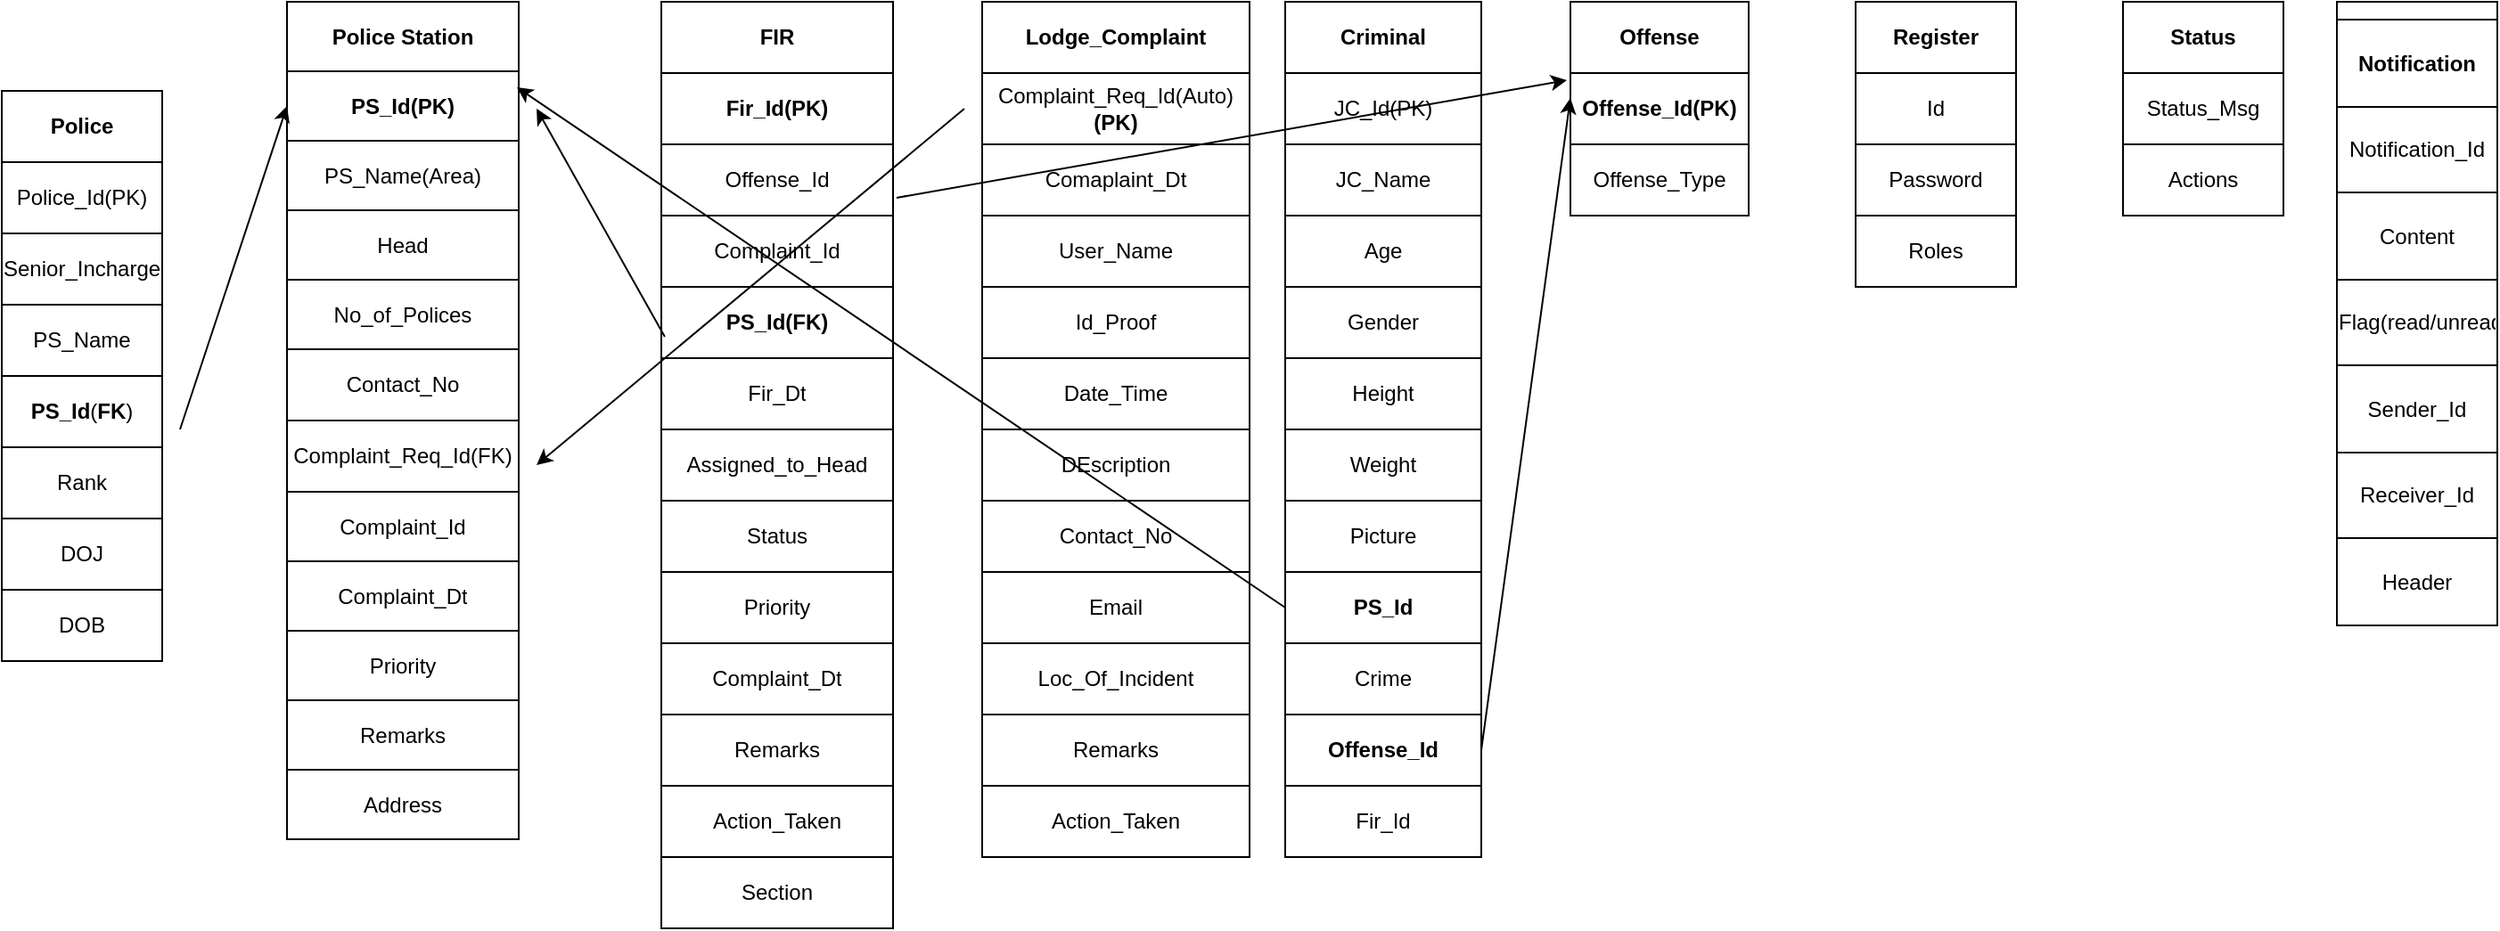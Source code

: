 <mxfile version="14.2.4" type="github">
  <diagram id="yYAmMzDqvFr-NnLVt_um" name="Page-1">
    <mxGraphModel dx="868" dy="1594" grid="1" gridSize="10" guides="1" tooltips="1" connect="1" arrows="1" fold="1" page="1" pageScale="1" pageWidth="827" pageHeight="1169" math="0" shadow="0">
      <root>
        <mxCell id="0" />
        <mxCell id="1" parent="0" />
        <mxCell id="rZHMEYCTppyQLj42YsIR-748" value="" style="shape=table;html=1;whiteSpace=wrap;startSize=0;container=1;collapsible=0;childLayout=tableLayout;" parent="1" vertex="1">
          <mxGeometry x="10" y="-500" width="90" height="320" as="geometry" />
        </mxCell>
        <mxCell id="rZHMEYCTppyQLj42YsIR-752" value="" style="shape=partialRectangle;html=1;whiteSpace=wrap;collapsible=0;dropTarget=0;pointerEvents=0;fillColor=none;top=0;left=0;bottom=0;right=0;points=[[0,0.5],[1,0.5]];portConstraint=eastwest;" parent="rZHMEYCTppyQLj42YsIR-748" vertex="1">
          <mxGeometry width="90" height="40" as="geometry" />
        </mxCell>
        <mxCell id="rZHMEYCTppyQLj42YsIR-753" value="&lt;b&gt;Police&lt;/b&gt;" style="shape=partialRectangle;html=1;whiteSpace=wrap;connectable=0;overflow=hidden;fillColor=none;top=0;left=0;bottom=0;right=0;" parent="rZHMEYCTppyQLj42YsIR-752" vertex="1">
          <mxGeometry width="90" height="40" as="geometry" />
        </mxCell>
        <mxCell id="rZHMEYCTppyQLj42YsIR-755" value="" style="shape=partialRectangle;html=1;whiteSpace=wrap;collapsible=0;dropTarget=0;pointerEvents=0;fillColor=none;top=0;left=0;bottom=0;right=0;points=[[0,0.5],[1,0.5]];portConstraint=eastwest;" parent="rZHMEYCTppyQLj42YsIR-748" vertex="1">
          <mxGeometry y="40" width="90" height="40" as="geometry" />
        </mxCell>
        <mxCell id="rZHMEYCTppyQLj42YsIR-756" value="Police_Id(PK)" style="shape=partialRectangle;html=1;whiteSpace=wrap;connectable=0;overflow=hidden;fillColor=none;top=0;left=0;bottom=0;right=0;" parent="rZHMEYCTppyQLj42YsIR-755" vertex="1">
          <mxGeometry width="90" height="40" as="geometry" />
        </mxCell>
        <mxCell id="rZHMEYCTppyQLj42YsIR-758" value="" style="shape=partialRectangle;html=1;whiteSpace=wrap;collapsible=0;dropTarget=0;pointerEvents=0;fillColor=none;top=0;left=0;bottom=0;right=0;points=[[0,0.5],[1,0.5]];portConstraint=eastwest;" parent="rZHMEYCTppyQLj42YsIR-748" vertex="1">
          <mxGeometry y="80" width="90" height="40" as="geometry" />
        </mxCell>
        <mxCell id="rZHMEYCTppyQLj42YsIR-759" value="Senior_Incharge" style="shape=partialRectangle;html=1;whiteSpace=wrap;connectable=0;overflow=hidden;fillColor=none;top=0;left=0;bottom=0;right=0;" parent="rZHMEYCTppyQLj42YsIR-758" vertex="1">
          <mxGeometry width="90" height="40" as="geometry" />
        </mxCell>
        <mxCell id="rZHMEYCTppyQLj42YsIR-761" value="" style="shape=partialRectangle;html=1;whiteSpace=wrap;collapsible=0;dropTarget=0;pointerEvents=0;fillColor=none;top=0;left=0;bottom=0;right=0;points=[[0,0.5],[1,0.5]];portConstraint=eastwest;" parent="rZHMEYCTppyQLj42YsIR-748" vertex="1">
          <mxGeometry y="120" width="90" height="40" as="geometry" />
        </mxCell>
        <mxCell id="rZHMEYCTppyQLj42YsIR-762" value="PS_Name" style="shape=partialRectangle;html=1;whiteSpace=wrap;connectable=0;overflow=hidden;fillColor=none;top=0;left=0;bottom=0;right=0;" parent="rZHMEYCTppyQLj42YsIR-761" vertex="1">
          <mxGeometry width="90" height="40" as="geometry" />
        </mxCell>
        <mxCell id="rZHMEYCTppyQLj42YsIR-764" value="" style="shape=partialRectangle;html=1;whiteSpace=wrap;collapsible=0;dropTarget=0;pointerEvents=0;fillColor=none;top=0;left=0;bottom=0;right=0;points=[[0,0.5],[1,0.5]];portConstraint=eastwest;" parent="rZHMEYCTppyQLj42YsIR-748" vertex="1">
          <mxGeometry y="160" width="90" height="40" as="geometry" />
        </mxCell>
        <mxCell id="rZHMEYCTppyQLj42YsIR-765" value="&lt;b&gt;PS_Id&lt;/b&gt;(&lt;b&gt;FK&lt;/b&gt;)" style="shape=partialRectangle;html=1;whiteSpace=wrap;connectable=0;overflow=hidden;fillColor=none;top=0;left=0;bottom=0;right=0;" parent="rZHMEYCTppyQLj42YsIR-764" vertex="1">
          <mxGeometry width="90" height="40" as="geometry" />
        </mxCell>
        <mxCell id="rZHMEYCTppyQLj42YsIR-767" value="" style="shape=partialRectangle;html=1;whiteSpace=wrap;collapsible=0;dropTarget=0;pointerEvents=0;fillColor=none;top=0;left=0;bottom=0;right=0;points=[[0,0.5],[1,0.5]];portConstraint=eastwest;" parent="rZHMEYCTppyQLj42YsIR-748" vertex="1">
          <mxGeometry y="200" width="90" height="40" as="geometry" />
        </mxCell>
        <mxCell id="rZHMEYCTppyQLj42YsIR-768" value="Rank" style="shape=partialRectangle;html=1;whiteSpace=wrap;connectable=0;overflow=hidden;fillColor=none;top=0;left=0;bottom=0;right=0;" parent="rZHMEYCTppyQLj42YsIR-767" vertex="1">
          <mxGeometry width="90" height="40" as="geometry" />
        </mxCell>
        <mxCell id="rZHMEYCTppyQLj42YsIR-749" value="" style="shape=partialRectangle;html=1;whiteSpace=wrap;collapsible=0;dropTarget=0;pointerEvents=0;fillColor=none;top=0;left=0;bottom=0;right=0;points=[[0,0.5],[1,0.5]];portConstraint=eastwest;" parent="rZHMEYCTppyQLj42YsIR-748" vertex="1">
          <mxGeometry y="240" width="90" height="40" as="geometry" />
        </mxCell>
        <mxCell id="rZHMEYCTppyQLj42YsIR-750" value="DOJ" style="shape=partialRectangle;html=1;whiteSpace=wrap;connectable=0;overflow=hidden;fillColor=none;top=0;left=0;bottom=0;right=0;" parent="rZHMEYCTppyQLj42YsIR-749" vertex="1">
          <mxGeometry width="90" height="40" as="geometry" />
        </mxCell>
        <mxCell id="rZHMEYCTppyQLj42YsIR-773" style="shape=partialRectangle;html=1;whiteSpace=wrap;collapsible=0;dropTarget=0;pointerEvents=0;fillColor=none;top=0;left=0;bottom=0;right=0;points=[[0,0.5],[1,0.5]];portConstraint=eastwest;" parent="rZHMEYCTppyQLj42YsIR-748" vertex="1">
          <mxGeometry y="280" width="90" height="40" as="geometry" />
        </mxCell>
        <mxCell id="rZHMEYCTppyQLj42YsIR-774" value="DOB" style="shape=partialRectangle;html=1;whiteSpace=wrap;connectable=0;overflow=hidden;fillColor=none;top=0;left=0;bottom=0;right=0;" parent="rZHMEYCTppyQLj42YsIR-773" vertex="1">
          <mxGeometry width="90" height="40" as="geometry" />
        </mxCell>
        <mxCell id="rZHMEYCTppyQLj42YsIR-776" value="" style="shape=table;html=1;whiteSpace=wrap;startSize=0;container=1;collapsible=0;childLayout=tableLayout;" parent="1" vertex="1">
          <mxGeometry x="170" y="-550" width="130" height="470" as="geometry" />
        </mxCell>
        <mxCell id="rZHMEYCTppyQLj42YsIR-777" value="" style="shape=partialRectangle;html=1;whiteSpace=wrap;collapsible=0;dropTarget=0;pointerEvents=0;fillColor=none;top=0;left=0;bottom=0;right=0;points=[[0,0.5],[1,0.5]];portConstraint=eastwest;" parent="rZHMEYCTppyQLj42YsIR-776" vertex="1">
          <mxGeometry width="130" height="39" as="geometry" />
        </mxCell>
        <mxCell id="rZHMEYCTppyQLj42YsIR-778" value="&lt;b&gt;Police Station&lt;/b&gt;" style="shape=partialRectangle;html=1;whiteSpace=wrap;connectable=0;overflow=hidden;fillColor=none;top=0;left=0;bottom=0;right=0;" parent="rZHMEYCTppyQLj42YsIR-777" vertex="1">
          <mxGeometry width="130" height="39" as="geometry" />
        </mxCell>
        <mxCell id="rZHMEYCTppyQLj42YsIR-779" value="" style="shape=partialRectangle;html=1;whiteSpace=wrap;collapsible=0;dropTarget=0;pointerEvents=0;fillColor=none;top=0;left=0;bottom=0;right=0;points=[[0,0.5],[1,0.5]];portConstraint=eastwest;" parent="rZHMEYCTppyQLj42YsIR-776" vertex="1">
          <mxGeometry y="39" width="130" height="39" as="geometry" />
        </mxCell>
        <mxCell id="rZHMEYCTppyQLj42YsIR-780" value="&lt;b&gt;PS_Id(PK)&lt;/b&gt;" style="shape=partialRectangle;html=1;whiteSpace=wrap;connectable=0;overflow=hidden;fillColor=none;top=0;left=0;bottom=0;right=0;" parent="rZHMEYCTppyQLj42YsIR-779" vertex="1">
          <mxGeometry width="130" height="39" as="geometry" />
        </mxCell>
        <mxCell id="rZHMEYCTppyQLj42YsIR-781" value="" style="shape=partialRectangle;html=1;whiteSpace=wrap;collapsible=0;dropTarget=0;pointerEvents=0;fillColor=none;top=0;left=0;bottom=0;right=0;points=[[0,0.5],[1,0.5]];portConstraint=eastwest;" parent="rZHMEYCTppyQLj42YsIR-776" vertex="1">
          <mxGeometry y="78" width="130" height="39" as="geometry" />
        </mxCell>
        <mxCell id="rZHMEYCTppyQLj42YsIR-782" value="PS_Name(Area)" style="shape=partialRectangle;html=1;whiteSpace=wrap;connectable=0;overflow=hidden;fillColor=none;top=0;left=0;bottom=0;right=0;" parent="rZHMEYCTppyQLj42YsIR-781" vertex="1">
          <mxGeometry width="130" height="39" as="geometry" />
        </mxCell>
        <mxCell id="rZHMEYCTppyQLj42YsIR-783" value="" style="shape=partialRectangle;html=1;whiteSpace=wrap;collapsible=0;dropTarget=0;pointerEvents=0;fillColor=none;top=0;left=0;bottom=0;right=0;points=[[0,0.5],[1,0.5]];portConstraint=eastwest;" parent="rZHMEYCTppyQLj42YsIR-776" vertex="1">
          <mxGeometry y="117" width="130" height="39" as="geometry" />
        </mxCell>
        <mxCell id="rZHMEYCTppyQLj42YsIR-784" value="Head" style="shape=partialRectangle;html=1;whiteSpace=wrap;connectable=0;overflow=hidden;fillColor=none;top=0;left=0;bottom=0;right=0;" parent="rZHMEYCTppyQLj42YsIR-783" vertex="1">
          <mxGeometry width="130" height="39" as="geometry" />
        </mxCell>
        <mxCell id="rZHMEYCTppyQLj42YsIR-785" value="" style="shape=partialRectangle;html=1;whiteSpace=wrap;collapsible=0;dropTarget=0;pointerEvents=0;fillColor=none;top=0;left=0;bottom=0;right=0;points=[[0,0.5],[1,0.5]];portConstraint=eastwest;" parent="rZHMEYCTppyQLj42YsIR-776" vertex="1">
          <mxGeometry y="156" width="130" height="39" as="geometry" />
        </mxCell>
        <mxCell id="rZHMEYCTppyQLj42YsIR-786" value="No_of_Polices" style="shape=partialRectangle;html=1;whiteSpace=wrap;connectable=0;overflow=hidden;fillColor=none;top=0;left=0;bottom=0;right=0;" parent="rZHMEYCTppyQLj42YsIR-785" vertex="1">
          <mxGeometry width="130" height="39" as="geometry" />
        </mxCell>
        <mxCell id="rZHMEYCTppyQLj42YsIR-787" value="" style="shape=partialRectangle;html=1;whiteSpace=wrap;collapsible=0;dropTarget=0;pointerEvents=0;fillColor=none;top=0;left=0;bottom=0;right=0;points=[[0,0.5],[1,0.5]];portConstraint=eastwest;" parent="rZHMEYCTppyQLj42YsIR-776" vertex="1">
          <mxGeometry y="195" width="130" height="40" as="geometry" />
        </mxCell>
        <mxCell id="rZHMEYCTppyQLj42YsIR-788" value="Contact_No" style="shape=partialRectangle;html=1;whiteSpace=wrap;connectable=0;overflow=hidden;fillColor=none;top=0;left=0;bottom=0;right=0;" parent="rZHMEYCTppyQLj42YsIR-787" vertex="1">
          <mxGeometry width="130" height="40" as="geometry" />
        </mxCell>
        <mxCell id="mhY5BfPLMWmCeiTtcJ5R-53" style="shape=partialRectangle;html=1;whiteSpace=wrap;collapsible=0;dropTarget=0;pointerEvents=0;fillColor=none;top=0;left=0;bottom=0;right=0;points=[[0,0.5],[1,0.5]];portConstraint=eastwest;" vertex="1" parent="rZHMEYCTppyQLj42YsIR-776">
          <mxGeometry y="235" width="130" height="40" as="geometry" />
        </mxCell>
        <mxCell id="mhY5BfPLMWmCeiTtcJ5R-54" value="Complaint_Req_Id(FK)" style="shape=partialRectangle;html=1;whiteSpace=wrap;connectable=0;overflow=hidden;fillColor=none;top=0;left=0;bottom=0;right=0;" vertex="1" parent="mhY5BfPLMWmCeiTtcJ5R-53">
          <mxGeometry width="130" height="40" as="geometry" />
        </mxCell>
        <mxCell id="rZHMEYCTppyQLj42YsIR-789" value="" style="shape=partialRectangle;html=1;whiteSpace=wrap;collapsible=0;dropTarget=0;pointerEvents=0;fillColor=none;top=0;left=0;bottom=0;right=0;points=[[0,0.5],[1,0.5]];portConstraint=eastwest;" parent="rZHMEYCTppyQLj42YsIR-776" vertex="1">
          <mxGeometry y="275" width="130" height="39" as="geometry" />
        </mxCell>
        <mxCell id="rZHMEYCTppyQLj42YsIR-790" value="Complaint_Id" style="shape=partialRectangle;html=1;whiteSpace=wrap;connectable=0;overflow=hidden;fillColor=none;top=0;left=0;bottom=0;right=0;" parent="rZHMEYCTppyQLj42YsIR-789" vertex="1">
          <mxGeometry width="130" height="39" as="geometry" />
        </mxCell>
        <mxCell id="rZHMEYCTppyQLj42YsIR-791" value="" style="shape=partialRectangle;html=1;whiteSpace=wrap;collapsible=0;dropTarget=0;pointerEvents=0;fillColor=none;top=0;left=0;bottom=0;right=0;points=[[0,0.5],[1,0.5]];portConstraint=eastwest;" parent="rZHMEYCTppyQLj42YsIR-776" vertex="1">
          <mxGeometry y="314" width="130" height="39" as="geometry" />
        </mxCell>
        <mxCell id="rZHMEYCTppyQLj42YsIR-792" value="Complaint_Dt" style="shape=partialRectangle;html=1;whiteSpace=wrap;connectable=0;overflow=hidden;fillColor=none;top=0;left=0;bottom=0;right=0;" parent="rZHMEYCTppyQLj42YsIR-791" vertex="1">
          <mxGeometry width="130" height="39" as="geometry" />
        </mxCell>
        <mxCell id="rZHMEYCTppyQLj42YsIR-793" value="" style="shape=partialRectangle;html=1;whiteSpace=wrap;collapsible=0;dropTarget=0;pointerEvents=0;fillColor=none;top=0;left=0;bottom=0;right=0;points=[[0,0.5],[1,0.5]];portConstraint=eastwest;" parent="rZHMEYCTppyQLj42YsIR-776" vertex="1">
          <mxGeometry y="353" width="130" height="39" as="geometry" />
        </mxCell>
        <mxCell id="rZHMEYCTppyQLj42YsIR-794" value="Priority" style="shape=partialRectangle;html=1;whiteSpace=wrap;connectable=0;overflow=hidden;fillColor=none;top=0;left=0;bottom=0;right=0;" parent="rZHMEYCTppyQLj42YsIR-793" vertex="1">
          <mxGeometry width="130" height="39" as="geometry" />
        </mxCell>
        <mxCell id="rZHMEYCTppyQLj42YsIR-795" value="" style="shape=partialRectangle;html=1;whiteSpace=wrap;collapsible=0;dropTarget=0;pointerEvents=0;fillColor=none;top=0;left=0;bottom=0;right=0;points=[[0,0.5],[1,0.5]];portConstraint=eastwest;" parent="rZHMEYCTppyQLj42YsIR-776" vertex="1">
          <mxGeometry y="392" width="130" height="39" as="geometry" />
        </mxCell>
        <mxCell id="rZHMEYCTppyQLj42YsIR-796" value="Remarks" style="shape=partialRectangle;html=1;whiteSpace=wrap;connectable=0;overflow=hidden;fillColor=none;top=0;left=0;bottom=0;right=0;" parent="rZHMEYCTppyQLj42YsIR-795" vertex="1">
          <mxGeometry width="130" height="39" as="geometry" />
        </mxCell>
        <mxCell id="rZHMEYCTppyQLj42YsIR-797" value="" style="shape=partialRectangle;html=1;whiteSpace=wrap;collapsible=0;dropTarget=0;pointerEvents=0;fillColor=none;top=0;left=0;bottom=0;right=0;points=[[0,0.5],[1,0.5]];portConstraint=eastwest;" parent="rZHMEYCTppyQLj42YsIR-776" vertex="1">
          <mxGeometry y="431" width="130" height="39" as="geometry" />
        </mxCell>
        <mxCell id="rZHMEYCTppyQLj42YsIR-798" value="Address" style="shape=partialRectangle;html=1;whiteSpace=wrap;connectable=0;overflow=hidden;fillColor=none;top=0;left=0;bottom=0;right=0;" parent="rZHMEYCTppyQLj42YsIR-797" vertex="1">
          <mxGeometry width="130" height="39" as="geometry" />
        </mxCell>
        <mxCell id="rZHMEYCTppyQLj42YsIR-799" value="" style="shape=table;html=1;whiteSpace=wrap;startSize=0;container=1;collapsible=0;childLayout=tableLayout;" parent="1" vertex="1">
          <mxGeometry x="380" y="-550" width="130" height="520" as="geometry" />
        </mxCell>
        <mxCell id="rZHMEYCTppyQLj42YsIR-800" value="" style="shape=partialRectangle;html=1;whiteSpace=wrap;collapsible=0;dropTarget=0;pointerEvents=0;fillColor=none;top=0;left=0;bottom=0;right=0;points=[[0,0.5],[1,0.5]];portConstraint=eastwest;" parent="rZHMEYCTppyQLj42YsIR-799" vertex="1">
          <mxGeometry width="130" height="40" as="geometry" />
        </mxCell>
        <mxCell id="rZHMEYCTppyQLj42YsIR-801" value="&lt;b&gt;FIR&lt;/b&gt;" style="shape=partialRectangle;html=1;whiteSpace=wrap;connectable=0;overflow=hidden;fillColor=none;top=0;left=0;bottom=0;right=0;" parent="rZHMEYCTppyQLj42YsIR-800" vertex="1">
          <mxGeometry width="130" height="40" as="geometry" />
        </mxCell>
        <mxCell id="rZHMEYCTppyQLj42YsIR-802" value="" style="shape=partialRectangle;html=1;whiteSpace=wrap;collapsible=0;dropTarget=0;pointerEvents=0;fillColor=none;top=0;left=0;bottom=0;right=0;points=[[0,0.5],[1,0.5]];portConstraint=eastwest;" parent="rZHMEYCTppyQLj42YsIR-799" vertex="1">
          <mxGeometry y="40" width="130" height="40" as="geometry" />
        </mxCell>
        <mxCell id="rZHMEYCTppyQLj42YsIR-803" value="&lt;b&gt;Fir_Id(PK)&lt;/b&gt;" style="shape=partialRectangle;html=1;whiteSpace=wrap;connectable=0;overflow=hidden;fillColor=none;top=0;left=0;bottom=0;right=0;" parent="rZHMEYCTppyQLj42YsIR-802" vertex="1">
          <mxGeometry width="130" height="40" as="geometry" />
        </mxCell>
        <mxCell id="rZHMEYCTppyQLj42YsIR-804" value="" style="shape=partialRectangle;html=1;whiteSpace=wrap;collapsible=0;dropTarget=0;pointerEvents=0;fillColor=none;top=0;left=0;bottom=0;right=0;points=[[0,0.5],[1,0.5]];portConstraint=eastwest;" parent="rZHMEYCTppyQLj42YsIR-799" vertex="1">
          <mxGeometry y="80" width="130" height="40" as="geometry" />
        </mxCell>
        <mxCell id="rZHMEYCTppyQLj42YsIR-805" value="Offense_Id" style="shape=partialRectangle;html=1;whiteSpace=wrap;connectable=0;overflow=hidden;fillColor=none;top=0;left=0;bottom=0;right=0;" parent="rZHMEYCTppyQLj42YsIR-804" vertex="1">
          <mxGeometry width="130" height="40" as="geometry" />
        </mxCell>
        <mxCell id="rZHMEYCTppyQLj42YsIR-806" value="" style="shape=partialRectangle;html=1;whiteSpace=wrap;collapsible=0;dropTarget=0;pointerEvents=0;fillColor=none;top=0;left=0;bottom=0;right=0;points=[[0,0.5],[1,0.5]];portConstraint=eastwest;" parent="rZHMEYCTppyQLj42YsIR-799" vertex="1">
          <mxGeometry y="120" width="130" height="40" as="geometry" />
        </mxCell>
        <mxCell id="rZHMEYCTppyQLj42YsIR-807" value="Complaint_Id" style="shape=partialRectangle;html=1;whiteSpace=wrap;connectable=0;overflow=hidden;fillColor=none;top=0;left=0;bottom=0;right=0;" parent="rZHMEYCTppyQLj42YsIR-806" vertex="1">
          <mxGeometry width="130" height="40" as="geometry" />
        </mxCell>
        <mxCell id="rZHMEYCTppyQLj42YsIR-808" value="" style="shape=partialRectangle;html=1;whiteSpace=wrap;collapsible=0;dropTarget=0;pointerEvents=0;fillColor=none;top=0;left=0;bottom=0;right=0;points=[[0,0.5],[1,0.5]];portConstraint=eastwest;" parent="rZHMEYCTppyQLj42YsIR-799" vertex="1">
          <mxGeometry y="160" width="130" height="40" as="geometry" />
        </mxCell>
        <mxCell id="rZHMEYCTppyQLj42YsIR-809" value="&lt;b&gt;PS_Id(FK)&lt;/b&gt;" style="shape=partialRectangle;html=1;whiteSpace=wrap;connectable=0;overflow=hidden;fillColor=none;top=0;left=0;bottom=0;right=0;" parent="rZHMEYCTppyQLj42YsIR-808" vertex="1">
          <mxGeometry width="130" height="40" as="geometry" />
        </mxCell>
        <mxCell id="rZHMEYCTppyQLj42YsIR-810" value="" style="shape=partialRectangle;html=1;whiteSpace=wrap;collapsible=0;dropTarget=0;pointerEvents=0;fillColor=none;top=0;left=0;bottom=0;right=0;points=[[0,0.5],[1,0.5]];portConstraint=eastwest;" parent="rZHMEYCTppyQLj42YsIR-799" vertex="1">
          <mxGeometry y="200" width="130" height="40" as="geometry" />
        </mxCell>
        <mxCell id="rZHMEYCTppyQLj42YsIR-811" value="Fir_Dt" style="shape=partialRectangle;html=1;whiteSpace=wrap;connectable=0;overflow=hidden;fillColor=none;top=0;left=0;bottom=0;right=0;" parent="rZHMEYCTppyQLj42YsIR-810" vertex="1">
          <mxGeometry width="130" height="40" as="geometry" />
        </mxCell>
        <mxCell id="rZHMEYCTppyQLj42YsIR-812" value="" style="shape=partialRectangle;html=1;whiteSpace=wrap;collapsible=0;dropTarget=0;pointerEvents=0;fillColor=none;top=0;left=0;bottom=0;right=0;points=[[0,0.5],[1,0.5]];portConstraint=eastwest;" parent="rZHMEYCTppyQLj42YsIR-799" vertex="1">
          <mxGeometry y="240" width="130" height="40" as="geometry" />
        </mxCell>
        <mxCell id="rZHMEYCTppyQLj42YsIR-813" value="Assigned_to_Head" style="shape=partialRectangle;html=1;whiteSpace=wrap;connectable=0;overflow=hidden;fillColor=none;top=0;left=0;bottom=0;right=0;" parent="rZHMEYCTppyQLj42YsIR-812" vertex="1">
          <mxGeometry width="130" height="40" as="geometry" />
        </mxCell>
        <mxCell id="rZHMEYCTppyQLj42YsIR-814" value="" style="shape=partialRectangle;html=1;whiteSpace=wrap;collapsible=0;dropTarget=0;pointerEvents=0;fillColor=none;top=0;left=0;bottom=0;right=0;points=[[0,0.5],[1,0.5]];portConstraint=eastwest;" parent="rZHMEYCTppyQLj42YsIR-799" vertex="1">
          <mxGeometry y="280" width="130" height="40" as="geometry" />
        </mxCell>
        <mxCell id="rZHMEYCTppyQLj42YsIR-815" value="Status" style="shape=partialRectangle;html=1;whiteSpace=wrap;connectable=0;overflow=hidden;fillColor=none;top=0;left=0;bottom=0;right=0;" parent="rZHMEYCTppyQLj42YsIR-814" vertex="1">
          <mxGeometry width="130" height="40" as="geometry" />
        </mxCell>
        <mxCell id="rZHMEYCTppyQLj42YsIR-816" value="" style="shape=partialRectangle;html=1;whiteSpace=wrap;collapsible=0;dropTarget=0;pointerEvents=0;fillColor=none;top=0;left=0;bottom=0;right=0;points=[[0,0.5],[1,0.5]];portConstraint=eastwest;" parent="rZHMEYCTppyQLj42YsIR-799" vertex="1">
          <mxGeometry y="320" width="130" height="40" as="geometry" />
        </mxCell>
        <mxCell id="rZHMEYCTppyQLj42YsIR-817" value="Priority" style="shape=partialRectangle;html=1;whiteSpace=wrap;connectable=0;overflow=hidden;fillColor=none;top=0;left=0;bottom=0;right=0;" parent="rZHMEYCTppyQLj42YsIR-816" vertex="1">
          <mxGeometry width="130" height="40" as="geometry" />
        </mxCell>
        <mxCell id="rZHMEYCTppyQLj42YsIR-818" value="" style="shape=partialRectangle;html=1;whiteSpace=wrap;collapsible=0;dropTarget=0;pointerEvents=0;fillColor=none;top=0;left=0;bottom=0;right=0;points=[[0,0.5],[1,0.5]];portConstraint=eastwest;" parent="rZHMEYCTppyQLj42YsIR-799" vertex="1">
          <mxGeometry y="360" width="130" height="40" as="geometry" />
        </mxCell>
        <mxCell id="rZHMEYCTppyQLj42YsIR-819" value="Complaint_Dt" style="shape=partialRectangle;html=1;whiteSpace=wrap;connectable=0;overflow=hidden;fillColor=none;top=0;left=0;bottom=0;right=0;" parent="rZHMEYCTppyQLj42YsIR-818" vertex="1">
          <mxGeometry width="130" height="40" as="geometry" />
        </mxCell>
        <mxCell id="rZHMEYCTppyQLj42YsIR-820" value="" style="shape=partialRectangle;html=1;whiteSpace=wrap;collapsible=0;dropTarget=0;pointerEvents=0;fillColor=none;top=0;left=0;bottom=0;right=0;points=[[0,0.5],[1,0.5]];portConstraint=eastwest;" parent="rZHMEYCTppyQLj42YsIR-799" vertex="1">
          <mxGeometry y="400" width="130" height="40" as="geometry" />
        </mxCell>
        <mxCell id="rZHMEYCTppyQLj42YsIR-821" value="Remarks" style="shape=partialRectangle;html=1;whiteSpace=wrap;connectable=0;overflow=hidden;fillColor=none;top=0;left=0;bottom=0;right=0;" parent="rZHMEYCTppyQLj42YsIR-820" vertex="1">
          <mxGeometry width="130" height="40" as="geometry" />
        </mxCell>
        <mxCell id="rZHMEYCTppyQLj42YsIR-822" value="" style="shape=partialRectangle;html=1;whiteSpace=wrap;collapsible=0;dropTarget=0;pointerEvents=0;fillColor=none;top=0;left=0;bottom=0;right=0;points=[[0,0.5],[1,0.5]];portConstraint=eastwest;" parent="rZHMEYCTppyQLj42YsIR-799" vertex="1">
          <mxGeometry y="440" width="130" height="40" as="geometry" />
        </mxCell>
        <mxCell id="rZHMEYCTppyQLj42YsIR-823" value="Action_Taken" style="shape=partialRectangle;html=1;whiteSpace=wrap;connectable=0;overflow=hidden;fillColor=none;top=0;left=0;bottom=0;right=0;" parent="rZHMEYCTppyQLj42YsIR-822" vertex="1">
          <mxGeometry width="130" height="40" as="geometry" />
        </mxCell>
        <mxCell id="rZHMEYCTppyQLj42YsIR-824" value="" style="shape=partialRectangle;html=1;whiteSpace=wrap;collapsible=0;dropTarget=0;pointerEvents=0;fillColor=none;top=0;left=0;bottom=0;right=0;points=[[0,0.5],[1,0.5]];portConstraint=eastwest;" parent="rZHMEYCTppyQLj42YsIR-799" vertex="1">
          <mxGeometry y="480" width="130" height="40" as="geometry" />
        </mxCell>
        <mxCell id="rZHMEYCTppyQLj42YsIR-825" value="Section" style="shape=partialRectangle;html=1;whiteSpace=wrap;connectable=0;overflow=hidden;fillColor=none;top=0;left=0;bottom=0;right=0;" parent="rZHMEYCTppyQLj42YsIR-824" vertex="1">
          <mxGeometry width="130" height="40" as="geometry" />
        </mxCell>
        <mxCell id="rZHMEYCTppyQLj42YsIR-826" value="" style="shape=table;html=1;whiteSpace=wrap;startSize=0;container=1;collapsible=0;childLayout=tableLayout;" parent="1" vertex="1">
          <mxGeometry x="560" y="-550" width="150" height="480" as="geometry" />
        </mxCell>
        <mxCell id="rZHMEYCTppyQLj42YsIR-827" value="" style="shape=partialRectangle;html=1;whiteSpace=wrap;collapsible=0;dropTarget=0;pointerEvents=0;fillColor=none;top=0;left=0;bottom=0;right=0;points=[[0,0.5],[1,0.5]];portConstraint=eastwest;" parent="rZHMEYCTppyQLj42YsIR-826" vertex="1">
          <mxGeometry width="150" height="40" as="geometry" />
        </mxCell>
        <mxCell id="rZHMEYCTppyQLj42YsIR-828" value="&lt;b&gt;Lodge_Complaint&lt;/b&gt;" style="shape=partialRectangle;html=1;whiteSpace=wrap;connectable=0;overflow=hidden;fillColor=none;top=0;left=0;bottom=0;right=0;" parent="rZHMEYCTppyQLj42YsIR-827" vertex="1">
          <mxGeometry width="150" height="40" as="geometry" />
        </mxCell>
        <mxCell id="mhY5BfPLMWmCeiTtcJ5R-49" style="shape=partialRectangle;html=1;whiteSpace=wrap;collapsible=0;dropTarget=0;pointerEvents=0;fillColor=none;top=0;left=0;bottom=0;right=0;points=[[0,0.5],[1,0.5]];portConstraint=eastwest;" vertex="1" parent="rZHMEYCTppyQLj42YsIR-826">
          <mxGeometry y="40" width="150" height="40" as="geometry" />
        </mxCell>
        <mxCell id="mhY5BfPLMWmCeiTtcJ5R-50" value="Complaint_Req_Id(Auto)&lt;b&gt;(PK)&lt;/b&gt;" style="shape=partialRectangle;html=1;whiteSpace=wrap;connectable=0;overflow=hidden;fillColor=none;top=0;left=0;bottom=0;right=0;" vertex="1" parent="mhY5BfPLMWmCeiTtcJ5R-49">
          <mxGeometry width="150" height="40" as="geometry" />
        </mxCell>
        <mxCell id="mhY5BfPLMWmCeiTtcJ5R-51" style="shape=partialRectangle;html=1;whiteSpace=wrap;collapsible=0;dropTarget=0;pointerEvents=0;fillColor=none;top=0;left=0;bottom=0;right=0;points=[[0,0.5],[1,0.5]];portConstraint=eastwest;" vertex="1" parent="rZHMEYCTppyQLj42YsIR-826">
          <mxGeometry y="80" width="150" height="40" as="geometry" />
        </mxCell>
        <mxCell id="mhY5BfPLMWmCeiTtcJ5R-52" value="Comaplaint_Dt" style="shape=partialRectangle;html=1;whiteSpace=wrap;connectable=0;overflow=hidden;fillColor=none;top=0;left=0;bottom=0;right=0;" vertex="1" parent="mhY5BfPLMWmCeiTtcJ5R-51">
          <mxGeometry width="150" height="40" as="geometry" />
        </mxCell>
        <mxCell id="rZHMEYCTppyQLj42YsIR-829" value="" style="shape=partialRectangle;html=1;whiteSpace=wrap;collapsible=0;dropTarget=0;pointerEvents=0;fillColor=none;top=0;left=0;bottom=0;right=0;points=[[0,0.5],[1,0.5]];portConstraint=eastwest;" parent="rZHMEYCTppyQLj42YsIR-826" vertex="1">
          <mxGeometry y="120" width="150" height="40" as="geometry" />
        </mxCell>
        <mxCell id="rZHMEYCTppyQLj42YsIR-830" value="User_Name" style="shape=partialRectangle;html=1;whiteSpace=wrap;connectable=0;overflow=hidden;fillColor=none;top=0;left=0;bottom=0;right=0;" parent="rZHMEYCTppyQLj42YsIR-829" vertex="1">
          <mxGeometry width="150" height="40" as="geometry" />
        </mxCell>
        <mxCell id="rZHMEYCTppyQLj42YsIR-831" value="" style="shape=partialRectangle;html=1;whiteSpace=wrap;collapsible=0;dropTarget=0;pointerEvents=0;fillColor=none;top=0;left=0;bottom=0;right=0;points=[[0,0.5],[1,0.5]];portConstraint=eastwest;" parent="rZHMEYCTppyQLj42YsIR-826" vertex="1">
          <mxGeometry y="160" width="150" height="40" as="geometry" />
        </mxCell>
        <mxCell id="rZHMEYCTppyQLj42YsIR-832" value="Id_Proof" style="shape=partialRectangle;html=1;whiteSpace=wrap;connectable=0;overflow=hidden;fillColor=none;top=0;left=0;bottom=0;right=0;" parent="rZHMEYCTppyQLj42YsIR-831" vertex="1">
          <mxGeometry width="150" height="40" as="geometry" />
        </mxCell>
        <mxCell id="rZHMEYCTppyQLj42YsIR-833" value="" style="shape=partialRectangle;html=1;whiteSpace=wrap;collapsible=0;dropTarget=0;pointerEvents=0;fillColor=none;top=0;left=0;bottom=0;right=0;points=[[0,0.5],[1,0.5]];portConstraint=eastwest;" parent="rZHMEYCTppyQLj42YsIR-826" vertex="1">
          <mxGeometry y="200" width="150" height="40" as="geometry" />
        </mxCell>
        <mxCell id="rZHMEYCTppyQLj42YsIR-834" value="Date_Time" style="shape=partialRectangle;html=1;whiteSpace=wrap;connectable=0;overflow=hidden;fillColor=none;top=0;left=0;bottom=0;right=0;" parent="rZHMEYCTppyQLj42YsIR-833" vertex="1">
          <mxGeometry width="150" height="40" as="geometry" />
        </mxCell>
        <mxCell id="rZHMEYCTppyQLj42YsIR-835" value="" style="shape=partialRectangle;html=1;whiteSpace=wrap;collapsible=0;dropTarget=0;pointerEvents=0;fillColor=none;top=0;left=0;bottom=0;right=0;points=[[0,0.5],[1,0.5]];portConstraint=eastwest;" parent="rZHMEYCTppyQLj42YsIR-826" vertex="1">
          <mxGeometry y="240" width="150" height="40" as="geometry" />
        </mxCell>
        <mxCell id="rZHMEYCTppyQLj42YsIR-836" value="DEscription" style="shape=partialRectangle;html=1;whiteSpace=wrap;connectable=0;overflow=hidden;fillColor=none;top=0;left=0;bottom=0;right=0;" parent="rZHMEYCTppyQLj42YsIR-835" vertex="1">
          <mxGeometry width="150" height="40" as="geometry" />
        </mxCell>
        <mxCell id="rZHMEYCTppyQLj42YsIR-837" value="" style="shape=partialRectangle;html=1;whiteSpace=wrap;collapsible=0;dropTarget=0;pointerEvents=0;fillColor=none;top=0;left=0;bottom=0;right=0;points=[[0,0.5],[1,0.5]];portConstraint=eastwest;" parent="rZHMEYCTppyQLj42YsIR-826" vertex="1">
          <mxGeometry y="280" width="150" height="40" as="geometry" />
        </mxCell>
        <mxCell id="rZHMEYCTppyQLj42YsIR-838" value="Contact_No" style="shape=partialRectangle;html=1;whiteSpace=wrap;connectable=0;overflow=hidden;fillColor=none;top=0;left=0;bottom=0;right=0;" parent="rZHMEYCTppyQLj42YsIR-837" vertex="1">
          <mxGeometry width="150" height="40" as="geometry" />
        </mxCell>
        <mxCell id="rZHMEYCTppyQLj42YsIR-839" value="" style="shape=partialRectangle;html=1;whiteSpace=wrap;collapsible=0;dropTarget=0;pointerEvents=0;fillColor=none;top=0;left=0;bottom=0;right=0;points=[[0,0.5],[1,0.5]];portConstraint=eastwest;" parent="rZHMEYCTppyQLj42YsIR-826" vertex="1">
          <mxGeometry y="320" width="150" height="40" as="geometry" />
        </mxCell>
        <mxCell id="rZHMEYCTppyQLj42YsIR-840" value="Email" style="shape=partialRectangle;html=1;whiteSpace=wrap;connectable=0;overflow=hidden;fillColor=none;top=0;left=0;bottom=0;right=0;" parent="rZHMEYCTppyQLj42YsIR-839" vertex="1">
          <mxGeometry width="150" height="40" as="geometry" />
        </mxCell>
        <mxCell id="rZHMEYCTppyQLj42YsIR-841" value="" style="shape=partialRectangle;html=1;whiteSpace=wrap;collapsible=0;dropTarget=0;pointerEvents=0;fillColor=none;top=0;left=0;bottom=0;right=0;points=[[0,0.5],[1,0.5]];portConstraint=eastwest;" parent="rZHMEYCTppyQLj42YsIR-826" vertex="1">
          <mxGeometry y="360" width="150" height="40" as="geometry" />
        </mxCell>
        <mxCell id="rZHMEYCTppyQLj42YsIR-842" value="Loc_Of_Incident" style="shape=partialRectangle;html=1;whiteSpace=wrap;connectable=0;overflow=hidden;fillColor=none;top=0;left=0;bottom=0;right=0;" parent="rZHMEYCTppyQLj42YsIR-841" vertex="1">
          <mxGeometry width="150" height="40" as="geometry" />
        </mxCell>
        <mxCell id="rZHMEYCTppyQLj42YsIR-843" value="" style="shape=partialRectangle;html=1;whiteSpace=wrap;collapsible=0;dropTarget=0;pointerEvents=0;fillColor=none;top=0;left=0;bottom=0;right=0;points=[[0,0.5],[1,0.5]];portConstraint=eastwest;" parent="rZHMEYCTppyQLj42YsIR-826" vertex="1">
          <mxGeometry y="400" width="150" height="40" as="geometry" />
        </mxCell>
        <mxCell id="rZHMEYCTppyQLj42YsIR-844" value="Remarks" style="shape=partialRectangle;html=1;whiteSpace=wrap;connectable=0;overflow=hidden;fillColor=none;top=0;left=0;bottom=0;right=0;" parent="rZHMEYCTppyQLj42YsIR-843" vertex="1">
          <mxGeometry width="150" height="40" as="geometry" />
        </mxCell>
        <mxCell id="rZHMEYCTppyQLj42YsIR-845" value="" style="shape=partialRectangle;html=1;whiteSpace=wrap;collapsible=0;dropTarget=0;pointerEvents=0;fillColor=none;top=0;left=0;bottom=0;right=0;points=[[0,0.5],[1,0.5]];portConstraint=eastwest;" parent="rZHMEYCTppyQLj42YsIR-826" vertex="1">
          <mxGeometry y="440" width="150" height="40" as="geometry" />
        </mxCell>
        <mxCell id="rZHMEYCTppyQLj42YsIR-846" value="Action_Taken" style="shape=partialRectangle;html=1;whiteSpace=wrap;connectable=0;overflow=hidden;fillColor=none;top=0;left=0;bottom=0;right=0;" parent="rZHMEYCTppyQLj42YsIR-845" vertex="1">
          <mxGeometry width="150" height="40" as="geometry" />
        </mxCell>
        <mxCell id="mhY5BfPLMWmCeiTtcJ5R-1" value="" style="shape=table;html=1;whiteSpace=wrap;startSize=0;container=1;collapsible=0;childLayout=tableLayout;" vertex="1" parent="1">
          <mxGeometry x="730" y="-550" width="110" height="480" as="geometry" />
        </mxCell>
        <mxCell id="mhY5BfPLMWmCeiTtcJ5R-2" value="" style="shape=partialRectangle;html=1;whiteSpace=wrap;collapsible=0;dropTarget=0;pointerEvents=0;fillColor=none;top=0;left=0;bottom=0;right=0;points=[[0,0.5],[1,0.5]];portConstraint=eastwest;" vertex="1" parent="mhY5BfPLMWmCeiTtcJ5R-1">
          <mxGeometry width="110" height="40" as="geometry" />
        </mxCell>
        <mxCell id="mhY5BfPLMWmCeiTtcJ5R-3" value="&lt;b&gt;Criminal&lt;/b&gt;" style="shape=partialRectangle;html=1;whiteSpace=wrap;connectable=0;overflow=hidden;fillColor=none;top=0;left=0;bottom=0;right=0;" vertex="1" parent="mhY5BfPLMWmCeiTtcJ5R-2">
          <mxGeometry width="110" height="40" as="geometry" />
        </mxCell>
        <mxCell id="mhY5BfPLMWmCeiTtcJ5R-4" value="" style="shape=partialRectangle;html=1;whiteSpace=wrap;collapsible=0;dropTarget=0;pointerEvents=0;fillColor=none;top=0;left=0;bottom=0;right=0;points=[[0,0.5],[1,0.5]];portConstraint=eastwest;" vertex="1" parent="mhY5BfPLMWmCeiTtcJ5R-1">
          <mxGeometry y="40" width="110" height="40" as="geometry" />
        </mxCell>
        <mxCell id="mhY5BfPLMWmCeiTtcJ5R-5" value="JC_Id(PK)" style="shape=partialRectangle;html=1;whiteSpace=wrap;connectable=0;overflow=hidden;fillColor=none;top=0;left=0;bottom=0;right=0;" vertex="1" parent="mhY5BfPLMWmCeiTtcJ5R-4">
          <mxGeometry width="110" height="40" as="geometry" />
        </mxCell>
        <mxCell id="mhY5BfPLMWmCeiTtcJ5R-6" value="" style="shape=partialRectangle;html=1;whiteSpace=wrap;collapsible=0;dropTarget=0;pointerEvents=0;fillColor=none;top=0;left=0;bottom=0;right=0;points=[[0,0.5],[1,0.5]];portConstraint=eastwest;" vertex="1" parent="mhY5BfPLMWmCeiTtcJ5R-1">
          <mxGeometry y="80" width="110" height="40" as="geometry" />
        </mxCell>
        <mxCell id="mhY5BfPLMWmCeiTtcJ5R-7" value="JC_Name" style="shape=partialRectangle;html=1;whiteSpace=wrap;connectable=0;overflow=hidden;fillColor=none;top=0;left=0;bottom=0;right=0;" vertex="1" parent="mhY5BfPLMWmCeiTtcJ5R-6">
          <mxGeometry width="110" height="40" as="geometry" />
        </mxCell>
        <mxCell id="mhY5BfPLMWmCeiTtcJ5R-24" style="shape=partialRectangle;html=1;whiteSpace=wrap;collapsible=0;dropTarget=0;pointerEvents=0;fillColor=none;top=0;left=0;bottom=0;right=0;points=[[0,0.5],[1,0.5]];portConstraint=eastwest;" vertex="1" parent="mhY5BfPLMWmCeiTtcJ5R-1">
          <mxGeometry y="120" width="110" height="40" as="geometry" />
        </mxCell>
        <mxCell id="mhY5BfPLMWmCeiTtcJ5R-25" value="Age" style="shape=partialRectangle;html=1;whiteSpace=wrap;connectable=0;overflow=hidden;fillColor=none;top=0;left=0;bottom=0;right=0;" vertex="1" parent="mhY5BfPLMWmCeiTtcJ5R-24">
          <mxGeometry width="110" height="40" as="geometry" />
        </mxCell>
        <mxCell id="mhY5BfPLMWmCeiTtcJ5R-8" value="" style="shape=partialRectangle;html=1;whiteSpace=wrap;collapsible=0;dropTarget=0;pointerEvents=0;fillColor=none;top=0;left=0;bottom=0;right=0;points=[[0,0.5],[1,0.5]];portConstraint=eastwest;" vertex="1" parent="mhY5BfPLMWmCeiTtcJ5R-1">
          <mxGeometry y="160" width="110" height="40" as="geometry" />
        </mxCell>
        <mxCell id="mhY5BfPLMWmCeiTtcJ5R-9" value="Gender" style="shape=partialRectangle;html=1;whiteSpace=wrap;connectable=0;overflow=hidden;fillColor=none;top=0;left=0;bottom=0;right=0;" vertex="1" parent="mhY5BfPLMWmCeiTtcJ5R-8">
          <mxGeometry width="110" height="40" as="geometry" />
        </mxCell>
        <mxCell id="mhY5BfPLMWmCeiTtcJ5R-10" value="" style="shape=partialRectangle;html=1;whiteSpace=wrap;collapsible=0;dropTarget=0;pointerEvents=0;fillColor=none;top=0;left=0;bottom=0;right=0;points=[[0,0.5],[1,0.5]];portConstraint=eastwest;" vertex="1" parent="mhY5BfPLMWmCeiTtcJ5R-1">
          <mxGeometry y="200" width="110" height="40" as="geometry" />
        </mxCell>
        <mxCell id="mhY5BfPLMWmCeiTtcJ5R-11" value="Height" style="shape=partialRectangle;html=1;whiteSpace=wrap;connectable=0;overflow=hidden;fillColor=none;top=0;left=0;bottom=0;right=0;" vertex="1" parent="mhY5BfPLMWmCeiTtcJ5R-10">
          <mxGeometry width="110" height="40" as="geometry" />
        </mxCell>
        <mxCell id="mhY5BfPLMWmCeiTtcJ5R-12" value="" style="shape=partialRectangle;html=1;whiteSpace=wrap;collapsible=0;dropTarget=0;pointerEvents=0;fillColor=none;top=0;left=0;bottom=0;right=0;points=[[0,0.5],[1,0.5]];portConstraint=eastwest;" vertex="1" parent="mhY5BfPLMWmCeiTtcJ5R-1">
          <mxGeometry y="240" width="110" height="40" as="geometry" />
        </mxCell>
        <mxCell id="mhY5BfPLMWmCeiTtcJ5R-13" value="Weight" style="shape=partialRectangle;html=1;whiteSpace=wrap;connectable=0;overflow=hidden;fillColor=none;top=0;left=0;bottom=0;right=0;" vertex="1" parent="mhY5BfPLMWmCeiTtcJ5R-12">
          <mxGeometry width="110" height="40" as="geometry" />
        </mxCell>
        <mxCell id="mhY5BfPLMWmCeiTtcJ5R-14" value="" style="shape=partialRectangle;html=1;whiteSpace=wrap;collapsible=0;dropTarget=0;pointerEvents=0;fillColor=none;top=0;left=0;bottom=0;right=0;points=[[0,0.5],[1,0.5]];portConstraint=eastwest;" vertex="1" parent="mhY5BfPLMWmCeiTtcJ5R-1">
          <mxGeometry y="280" width="110" height="40" as="geometry" />
        </mxCell>
        <mxCell id="mhY5BfPLMWmCeiTtcJ5R-15" value="Picture" style="shape=partialRectangle;html=1;whiteSpace=wrap;connectable=0;overflow=hidden;fillColor=none;top=0;left=0;bottom=0;right=0;" vertex="1" parent="mhY5BfPLMWmCeiTtcJ5R-14">
          <mxGeometry width="110" height="40" as="geometry" />
        </mxCell>
        <mxCell id="mhY5BfPLMWmCeiTtcJ5R-16" value="" style="shape=partialRectangle;html=1;whiteSpace=wrap;collapsible=0;dropTarget=0;pointerEvents=0;fillColor=none;top=0;left=0;bottom=0;right=0;points=[[0,0.5],[1,0.5]];portConstraint=eastwest;" vertex="1" parent="mhY5BfPLMWmCeiTtcJ5R-1">
          <mxGeometry y="320" width="110" height="40" as="geometry" />
        </mxCell>
        <mxCell id="mhY5BfPLMWmCeiTtcJ5R-17" value="&lt;b&gt;PS_Id&lt;/b&gt;" style="shape=partialRectangle;html=1;whiteSpace=wrap;connectable=0;overflow=hidden;fillColor=none;top=0;left=0;bottom=0;right=0;" vertex="1" parent="mhY5BfPLMWmCeiTtcJ5R-16">
          <mxGeometry width="110" height="40" as="geometry" />
        </mxCell>
        <mxCell id="mhY5BfPLMWmCeiTtcJ5R-18" value="" style="shape=partialRectangle;html=1;whiteSpace=wrap;collapsible=0;dropTarget=0;pointerEvents=0;fillColor=none;top=0;left=0;bottom=0;right=0;points=[[0,0.5],[1,0.5]];portConstraint=eastwest;" vertex="1" parent="mhY5BfPLMWmCeiTtcJ5R-1">
          <mxGeometry y="360" width="110" height="40" as="geometry" />
        </mxCell>
        <mxCell id="mhY5BfPLMWmCeiTtcJ5R-19" value="Crime" style="shape=partialRectangle;html=1;whiteSpace=wrap;connectable=0;overflow=hidden;fillColor=none;top=0;left=0;bottom=0;right=0;" vertex="1" parent="mhY5BfPLMWmCeiTtcJ5R-18">
          <mxGeometry width="110" height="40" as="geometry" />
        </mxCell>
        <mxCell id="mhY5BfPLMWmCeiTtcJ5R-20" value="" style="shape=partialRectangle;html=1;whiteSpace=wrap;collapsible=0;dropTarget=0;pointerEvents=0;fillColor=none;top=0;left=0;bottom=0;right=0;points=[[0,0.5],[1,0.5]];portConstraint=eastwest;" vertex="1" parent="mhY5BfPLMWmCeiTtcJ5R-1">
          <mxGeometry y="400" width="110" height="40" as="geometry" />
        </mxCell>
        <mxCell id="mhY5BfPLMWmCeiTtcJ5R-21" value="&lt;b&gt;Offense_Id&lt;/b&gt;" style="shape=partialRectangle;html=1;whiteSpace=wrap;connectable=0;overflow=hidden;fillColor=none;top=0;left=0;bottom=0;right=0;" vertex="1" parent="mhY5BfPLMWmCeiTtcJ5R-20">
          <mxGeometry width="110" height="40" as="geometry" />
        </mxCell>
        <mxCell id="mhY5BfPLMWmCeiTtcJ5R-22" value="" style="shape=partialRectangle;html=1;whiteSpace=wrap;collapsible=0;dropTarget=0;pointerEvents=0;fillColor=none;top=0;left=0;bottom=0;right=0;points=[[0,0.5],[1,0.5]];portConstraint=eastwest;" vertex="1" parent="mhY5BfPLMWmCeiTtcJ5R-1">
          <mxGeometry y="440" width="110" height="40" as="geometry" />
        </mxCell>
        <mxCell id="mhY5BfPLMWmCeiTtcJ5R-23" value="Fir_Id" style="shape=partialRectangle;html=1;whiteSpace=wrap;connectable=0;overflow=hidden;fillColor=none;top=0;left=0;bottom=0;right=0;" vertex="1" parent="mhY5BfPLMWmCeiTtcJ5R-22">
          <mxGeometry width="110" height="40" as="geometry" />
        </mxCell>
        <mxCell id="mhY5BfPLMWmCeiTtcJ5R-26" value="" style="shape=table;html=1;whiteSpace=wrap;startSize=0;container=1;collapsible=0;childLayout=tableLayout;" vertex="1" parent="1">
          <mxGeometry x="890" y="-550" width="100" height="120" as="geometry" />
        </mxCell>
        <mxCell id="mhY5BfPLMWmCeiTtcJ5R-27" value="" style="shape=partialRectangle;html=1;whiteSpace=wrap;collapsible=0;dropTarget=0;pointerEvents=0;fillColor=none;top=0;left=0;bottom=0;right=0;points=[[0,0.5],[1,0.5]];portConstraint=eastwest;" vertex="1" parent="mhY5BfPLMWmCeiTtcJ5R-26">
          <mxGeometry width="100" height="40" as="geometry" />
        </mxCell>
        <mxCell id="mhY5BfPLMWmCeiTtcJ5R-28" value="&lt;b&gt;Offense&lt;/b&gt;" style="shape=partialRectangle;html=1;whiteSpace=wrap;connectable=0;overflow=hidden;fillColor=none;top=0;left=0;bottom=0;right=0;" vertex="1" parent="mhY5BfPLMWmCeiTtcJ5R-27">
          <mxGeometry width="100" height="40" as="geometry" />
        </mxCell>
        <mxCell id="mhY5BfPLMWmCeiTtcJ5R-29" value="" style="shape=partialRectangle;html=1;whiteSpace=wrap;collapsible=0;dropTarget=0;pointerEvents=0;fillColor=none;top=0;left=0;bottom=0;right=0;points=[[0,0.5],[1,0.5]];portConstraint=eastwest;" vertex="1" parent="mhY5BfPLMWmCeiTtcJ5R-26">
          <mxGeometry y="40" width="100" height="40" as="geometry" />
        </mxCell>
        <mxCell id="mhY5BfPLMWmCeiTtcJ5R-30" value="&lt;b&gt;Offense_Id(PK)&lt;/b&gt;" style="shape=partialRectangle;html=1;whiteSpace=wrap;connectable=0;overflow=hidden;fillColor=none;top=0;left=0;bottom=0;right=0;" vertex="1" parent="mhY5BfPLMWmCeiTtcJ5R-29">
          <mxGeometry width="100" height="40" as="geometry" />
        </mxCell>
        <mxCell id="mhY5BfPLMWmCeiTtcJ5R-31" value="" style="shape=partialRectangle;html=1;whiteSpace=wrap;collapsible=0;dropTarget=0;pointerEvents=0;fillColor=none;top=0;left=0;bottom=0;right=0;points=[[0,0.5],[1,0.5]];portConstraint=eastwest;" vertex="1" parent="mhY5BfPLMWmCeiTtcJ5R-26">
          <mxGeometry y="80" width="100" height="40" as="geometry" />
        </mxCell>
        <mxCell id="mhY5BfPLMWmCeiTtcJ5R-32" value="Offense_Type" style="shape=partialRectangle;html=1;whiteSpace=wrap;connectable=0;overflow=hidden;fillColor=none;top=0;left=0;bottom=0;right=0;" vertex="1" parent="mhY5BfPLMWmCeiTtcJ5R-31">
          <mxGeometry width="100" height="40" as="geometry" />
        </mxCell>
        <mxCell id="mhY5BfPLMWmCeiTtcJ5R-33" value="" style="shape=table;html=1;whiteSpace=wrap;startSize=0;container=1;collapsible=0;childLayout=tableLayout;" vertex="1" parent="1">
          <mxGeometry x="1050" y="-550" width="90" height="160" as="geometry" />
        </mxCell>
        <mxCell id="mhY5BfPLMWmCeiTtcJ5R-34" value="" style="shape=partialRectangle;html=1;whiteSpace=wrap;collapsible=0;dropTarget=0;pointerEvents=0;fillColor=none;top=0;left=0;bottom=0;right=0;points=[[0,0.5],[1,0.5]];portConstraint=eastwest;" vertex="1" parent="mhY5BfPLMWmCeiTtcJ5R-33">
          <mxGeometry width="90" height="40" as="geometry" />
        </mxCell>
        <mxCell id="mhY5BfPLMWmCeiTtcJ5R-35" value="&lt;b&gt;Register&lt;/b&gt;" style="shape=partialRectangle;html=1;whiteSpace=wrap;connectable=0;overflow=hidden;fillColor=none;top=0;left=0;bottom=0;right=0;" vertex="1" parent="mhY5BfPLMWmCeiTtcJ5R-34">
          <mxGeometry width="90" height="40" as="geometry" />
        </mxCell>
        <mxCell id="mhY5BfPLMWmCeiTtcJ5R-36" value="" style="shape=partialRectangle;html=1;whiteSpace=wrap;collapsible=0;dropTarget=0;pointerEvents=0;fillColor=none;top=0;left=0;bottom=0;right=0;points=[[0,0.5],[1,0.5]];portConstraint=eastwest;" vertex="1" parent="mhY5BfPLMWmCeiTtcJ5R-33">
          <mxGeometry y="40" width="90" height="40" as="geometry" />
        </mxCell>
        <mxCell id="mhY5BfPLMWmCeiTtcJ5R-37" value="Id" style="shape=partialRectangle;html=1;whiteSpace=wrap;connectable=0;overflow=hidden;fillColor=none;top=0;left=0;bottom=0;right=0;" vertex="1" parent="mhY5BfPLMWmCeiTtcJ5R-36">
          <mxGeometry width="90" height="40" as="geometry" />
        </mxCell>
        <mxCell id="mhY5BfPLMWmCeiTtcJ5R-38" value="" style="shape=partialRectangle;html=1;whiteSpace=wrap;collapsible=0;dropTarget=0;pointerEvents=0;fillColor=none;top=0;left=0;bottom=0;right=0;points=[[0,0.5],[1,0.5]];portConstraint=eastwest;" vertex="1" parent="mhY5BfPLMWmCeiTtcJ5R-33">
          <mxGeometry y="80" width="90" height="40" as="geometry" />
        </mxCell>
        <mxCell id="mhY5BfPLMWmCeiTtcJ5R-39" value="Password" style="shape=partialRectangle;html=1;whiteSpace=wrap;connectable=0;overflow=hidden;fillColor=none;top=0;left=0;bottom=0;right=0;" vertex="1" parent="mhY5BfPLMWmCeiTtcJ5R-38">
          <mxGeometry width="90" height="40" as="geometry" />
        </mxCell>
        <mxCell id="mhY5BfPLMWmCeiTtcJ5R-40" value="" style="shape=partialRectangle;html=1;whiteSpace=wrap;collapsible=0;dropTarget=0;pointerEvents=0;fillColor=none;top=0;left=0;bottom=0;right=0;points=[[0,0.5],[1,0.5]];portConstraint=eastwest;" vertex="1" parent="mhY5BfPLMWmCeiTtcJ5R-33">
          <mxGeometry y="120" width="90" height="40" as="geometry" />
        </mxCell>
        <mxCell id="mhY5BfPLMWmCeiTtcJ5R-41" value="Roles" style="shape=partialRectangle;html=1;whiteSpace=wrap;connectable=0;overflow=hidden;fillColor=none;top=0;left=0;bottom=0;right=0;" vertex="1" parent="mhY5BfPLMWmCeiTtcJ5R-40">
          <mxGeometry width="90" height="40" as="geometry" />
        </mxCell>
        <mxCell id="mhY5BfPLMWmCeiTtcJ5R-42" value="" style="shape=table;html=1;whiteSpace=wrap;startSize=0;container=1;collapsible=0;childLayout=tableLayout;" vertex="1" parent="1">
          <mxGeometry x="1200" y="-550" width="90" height="120" as="geometry" />
        </mxCell>
        <mxCell id="mhY5BfPLMWmCeiTtcJ5R-43" value="" style="shape=partialRectangle;html=1;whiteSpace=wrap;collapsible=0;dropTarget=0;pointerEvents=0;fillColor=none;top=0;left=0;bottom=0;right=0;points=[[0,0.5],[1,0.5]];portConstraint=eastwest;" vertex="1" parent="mhY5BfPLMWmCeiTtcJ5R-42">
          <mxGeometry width="90" height="40" as="geometry" />
        </mxCell>
        <mxCell id="mhY5BfPLMWmCeiTtcJ5R-44" value="&lt;b&gt;Status&lt;/b&gt;" style="shape=partialRectangle;html=1;whiteSpace=wrap;connectable=0;overflow=hidden;fillColor=none;top=0;left=0;bottom=0;right=0;" vertex="1" parent="mhY5BfPLMWmCeiTtcJ5R-43">
          <mxGeometry width="90" height="40" as="geometry" />
        </mxCell>
        <mxCell id="mhY5BfPLMWmCeiTtcJ5R-45" value="" style="shape=partialRectangle;html=1;whiteSpace=wrap;collapsible=0;dropTarget=0;pointerEvents=0;fillColor=none;top=0;left=0;bottom=0;right=0;points=[[0,0.5],[1,0.5]];portConstraint=eastwest;" vertex="1" parent="mhY5BfPLMWmCeiTtcJ5R-42">
          <mxGeometry y="40" width="90" height="40" as="geometry" />
        </mxCell>
        <mxCell id="mhY5BfPLMWmCeiTtcJ5R-46" value="Status_Msg" style="shape=partialRectangle;html=1;whiteSpace=wrap;connectable=0;overflow=hidden;fillColor=none;top=0;left=0;bottom=0;right=0;" vertex="1" parent="mhY5BfPLMWmCeiTtcJ5R-45">
          <mxGeometry width="90" height="40" as="geometry" />
        </mxCell>
        <mxCell id="mhY5BfPLMWmCeiTtcJ5R-47" value="" style="shape=partialRectangle;html=1;whiteSpace=wrap;collapsible=0;dropTarget=0;pointerEvents=0;fillColor=none;top=0;left=0;bottom=0;right=0;points=[[0,0.5],[1,0.5]];portConstraint=eastwest;" vertex="1" parent="mhY5BfPLMWmCeiTtcJ5R-42">
          <mxGeometry y="80" width="90" height="40" as="geometry" />
        </mxCell>
        <mxCell id="mhY5BfPLMWmCeiTtcJ5R-48" value="Actions" style="shape=partialRectangle;html=1;whiteSpace=wrap;connectable=0;overflow=hidden;fillColor=none;top=0;left=0;bottom=0;right=0;" vertex="1" parent="mhY5BfPLMWmCeiTtcJ5R-47">
          <mxGeometry width="90" height="40" as="geometry" />
        </mxCell>
        <mxCell id="mhY5BfPLMWmCeiTtcJ5R-56" value="" style="shape=table;html=1;whiteSpace=wrap;startSize=10;container=1;collapsible=0;childLayout=tableLayout;" vertex="1" parent="1">
          <mxGeometry x="1320" y="-550" width="90" height="350" as="geometry" />
        </mxCell>
        <mxCell id="mhY5BfPLMWmCeiTtcJ5R-57" value="" style="shape=partialRectangle;html=1;whiteSpace=wrap;collapsible=0;dropTarget=0;pointerEvents=0;fillColor=none;top=0;left=0;bottom=0;right=0;points=[[0,0.5],[1,0.5]];portConstraint=eastwest;" vertex="1" parent="mhY5BfPLMWmCeiTtcJ5R-56">
          <mxGeometry y="10" width="90" height="49" as="geometry" />
        </mxCell>
        <mxCell id="mhY5BfPLMWmCeiTtcJ5R-58" value="&lt;b&gt;Notification&lt;/b&gt;" style="shape=partialRectangle;html=1;whiteSpace=wrap;connectable=0;overflow=hidden;fillColor=none;top=0;left=0;bottom=0;right=0;" vertex="1" parent="mhY5BfPLMWmCeiTtcJ5R-57">
          <mxGeometry width="90" height="49" as="geometry" />
        </mxCell>
        <mxCell id="mhY5BfPLMWmCeiTtcJ5R-59" value="" style="shape=partialRectangle;html=1;whiteSpace=wrap;collapsible=0;dropTarget=0;pointerEvents=0;fillColor=none;top=0;left=0;bottom=0;right=0;points=[[0,0.5],[1,0.5]];portConstraint=eastwest;" vertex="1" parent="mhY5BfPLMWmCeiTtcJ5R-56">
          <mxGeometry y="59" width="90" height="48" as="geometry" />
        </mxCell>
        <mxCell id="mhY5BfPLMWmCeiTtcJ5R-60" value="Notification_Id" style="shape=partialRectangle;html=1;whiteSpace=wrap;connectable=0;overflow=hidden;fillColor=none;top=0;left=0;bottom=0;right=0;" vertex="1" parent="mhY5BfPLMWmCeiTtcJ5R-59">
          <mxGeometry width="90" height="48" as="geometry" />
        </mxCell>
        <mxCell id="mhY5BfPLMWmCeiTtcJ5R-61" value="" style="shape=partialRectangle;html=1;whiteSpace=wrap;collapsible=0;dropTarget=0;pointerEvents=0;fillColor=none;top=0;left=0;bottom=0;right=0;points=[[0,0.5],[1,0.5]];portConstraint=eastwest;" vertex="1" parent="mhY5BfPLMWmCeiTtcJ5R-56">
          <mxGeometry y="107" width="90" height="49" as="geometry" />
        </mxCell>
        <mxCell id="mhY5BfPLMWmCeiTtcJ5R-62" value="Content" style="shape=partialRectangle;html=1;whiteSpace=wrap;connectable=0;overflow=hidden;fillColor=none;top=0;left=0;bottom=0;right=0;" vertex="1" parent="mhY5BfPLMWmCeiTtcJ5R-61">
          <mxGeometry width="90" height="49" as="geometry" />
        </mxCell>
        <mxCell id="mhY5BfPLMWmCeiTtcJ5R-63" value="" style="shape=partialRectangle;html=1;whiteSpace=wrap;collapsible=0;dropTarget=0;pointerEvents=0;fillColor=none;top=0;left=0;bottom=0;right=0;points=[[0,0.5],[1,0.5]];portConstraint=eastwest;" vertex="1" parent="mhY5BfPLMWmCeiTtcJ5R-56">
          <mxGeometry y="156" width="90" height="48" as="geometry" />
        </mxCell>
        <mxCell id="mhY5BfPLMWmCeiTtcJ5R-64" value="Flag(read/unread)" style="shape=partialRectangle;html=1;whiteSpace=wrap;connectable=0;overflow=hidden;fillColor=none;top=0;left=0;bottom=0;right=0;" vertex="1" parent="mhY5BfPLMWmCeiTtcJ5R-63">
          <mxGeometry width="90" height="48" as="geometry" />
        </mxCell>
        <mxCell id="mhY5BfPLMWmCeiTtcJ5R-65" value="" style="shape=partialRectangle;html=1;whiteSpace=wrap;collapsible=0;dropTarget=0;pointerEvents=0;fillColor=none;top=0;left=0;bottom=0;right=0;points=[[0,0.5],[1,0.5]];portConstraint=eastwest;" vertex="1" parent="mhY5BfPLMWmCeiTtcJ5R-56">
          <mxGeometry y="204" width="90" height="49" as="geometry" />
        </mxCell>
        <mxCell id="mhY5BfPLMWmCeiTtcJ5R-66" value="Sender_Id" style="shape=partialRectangle;html=1;whiteSpace=wrap;connectable=0;overflow=hidden;fillColor=none;top=0;left=0;bottom=0;right=0;" vertex="1" parent="mhY5BfPLMWmCeiTtcJ5R-65">
          <mxGeometry width="90" height="49" as="geometry" />
        </mxCell>
        <mxCell id="mhY5BfPLMWmCeiTtcJ5R-67" value="" style="shape=partialRectangle;html=1;whiteSpace=wrap;collapsible=0;dropTarget=0;pointerEvents=0;fillColor=none;top=0;left=0;bottom=0;right=0;points=[[0,0.5],[1,0.5]];portConstraint=eastwest;" vertex="1" parent="mhY5BfPLMWmCeiTtcJ5R-56">
          <mxGeometry y="253" width="90" height="48" as="geometry" />
        </mxCell>
        <mxCell id="mhY5BfPLMWmCeiTtcJ5R-68" value="Receiver_Id" style="shape=partialRectangle;html=1;whiteSpace=wrap;connectable=0;overflow=hidden;fillColor=none;top=0;left=0;bottom=0;right=0;" vertex="1" parent="mhY5BfPLMWmCeiTtcJ5R-67">
          <mxGeometry width="90" height="48" as="geometry" />
        </mxCell>
        <mxCell id="mhY5BfPLMWmCeiTtcJ5R-69" value="" style="shape=partialRectangle;html=1;whiteSpace=wrap;collapsible=0;dropTarget=0;pointerEvents=0;fillColor=none;top=0;left=0;bottom=0;right=0;points=[[0,0.5],[1,0.5]];portConstraint=eastwest;" vertex="1" parent="mhY5BfPLMWmCeiTtcJ5R-56">
          <mxGeometry y="301" width="90" height="49" as="geometry" />
        </mxCell>
        <mxCell id="mhY5BfPLMWmCeiTtcJ5R-70" value="Header" style="shape=partialRectangle;html=1;whiteSpace=wrap;connectable=0;overflow=hidden;fillColor=none;top=0;left=0;bottom=0;right=0;" vertex="1" parent="mhY5BfPLMWmCeiTtcJ5R-69">
          <mxGeometry width="90" height="49" as="geometry" />
        </mxCell>
        <mxCell id="mhY5BfPLMWmCeiTtcJ5R-71" value="" style="endArrow=classic;html=1;entryX=0;entryY=0.5;entryDx=0;entryDy=0;" edge="1" parent="1" target="rZHMEYCTppyQLj42YsIR-779">
          <mxGeometry width="50" height="50" relative="1" as="geometry">
            <mxPoint x="110" y="-310" as="sourcePoint" />
            <mxPoint x="400" y="-370" as="targetPoint" />
          </mxGeometry>
        </mxCell>
        <mxCell id="mhY5BfPLMWmCeiTtcJ5R-72" value="" style="endArrow=classic;html=1;" edge="1" parent="1">
          <mxGeometry width="50" height="50" relative="1" as="geometry">
            <mxPoint x="550" y="-490" as="sourcePoint" />
            <mxPoint x="310" y="-290" as="targetPoint" />
          </mxGeometry>
        </mxCell>
        <mxCell id="mhY5BfPLMWmCeiTtcJ5R-73" value="" style="endArrow=classic;html=1;exitX=0.015;exitY=0.7;exitDx=0;exitDy=0;exitPerimeter=0;" edge="1" parent="1" source="rZHMEYCTppyQLj42YsIR-808">
          <mxGeometry width="50" height="50" relative="1" as="geometry">
            <mxPoint x="350" y="-320" as="sourcePoint" />
            <mxPoint x="310" y="-490" as="targetPoint" />
          </mxGeometry>
        </mxCell>
        <mxCell id="mhY5BfPLMWmCeiTtcJ5R-74" value="" style="endArrow=classic;html=1;entryX=0.992;entryY=0.231;entryDx=0;entryDy=0;entryPerimeter=0;exitX=0;exitY=0.5;exitDx=0;exitDy=0;" edge="1" parent="1" source="mhY5BfPLMWmCeiTtcJ5R-16" target="rZHMEYCTppyQLj42YsIR-779">
          <mxGeometry width="50" height="50" relative="1" as="geometry">
            <mxPoint x="460" y="-320" as="sourcePoint" />
            <mxPoint x="510" y="-370" as="targetPoint" />
          </mxGeometry>
        </mxCell>
        <mxCell id="mhY5BfPLMWmCeiTtcJ5R-75" value="" style="endArrow=classic;html=1;entryX=0;entryY=0.35;entryDx=0;entryDy=0;entryPerimeter=0;exitX=1;exitY=0.5;exitDx=0;exitDy=0;" edge="1" parent="1" source="mhY5BfPLMWmCeiTtcJ5R-20" target="mhY5BfPLMWmCeiTtcJ5R-29">
          <mxGeometry width="50" height="50" relative="1" as="geometry">
            <mxPoint x="640" y="-320" as="sourcePoint" />
            <mxPoint x="690" y="-370" as="targetPoint" />
          </mxGeometry>
        </mxCell>
        <mxCell id="mhY5BfPLMWmCeiTtcJ5R-76" value="" style="endArrow=classic;html=1;entryX=-0.02;entryY=0.1;entryDx=0;entryDy=0;entryPerimeter=0;exitX=1.015;exitY=0.75;exitDx=0;exitDy=0;exitPerimeter=0;" edge="1" parent="1" source="rZHMEYCTppyQLj42YsIR-804" target="mhY5BfPLMWmCeiTtcJ5R-29">
          <mxGeometry width="50" height="50" relative="1" as="geometry">
            <mxPoint x="460" y="-320" as="sourcePoint" />
            <mxPoint x="510" y="-370" as="targetPoint" />
          </mxGeometry>
        </mxCell>
      </root>
    </mxGraphModel>
  </diagram>
</mxfile>
